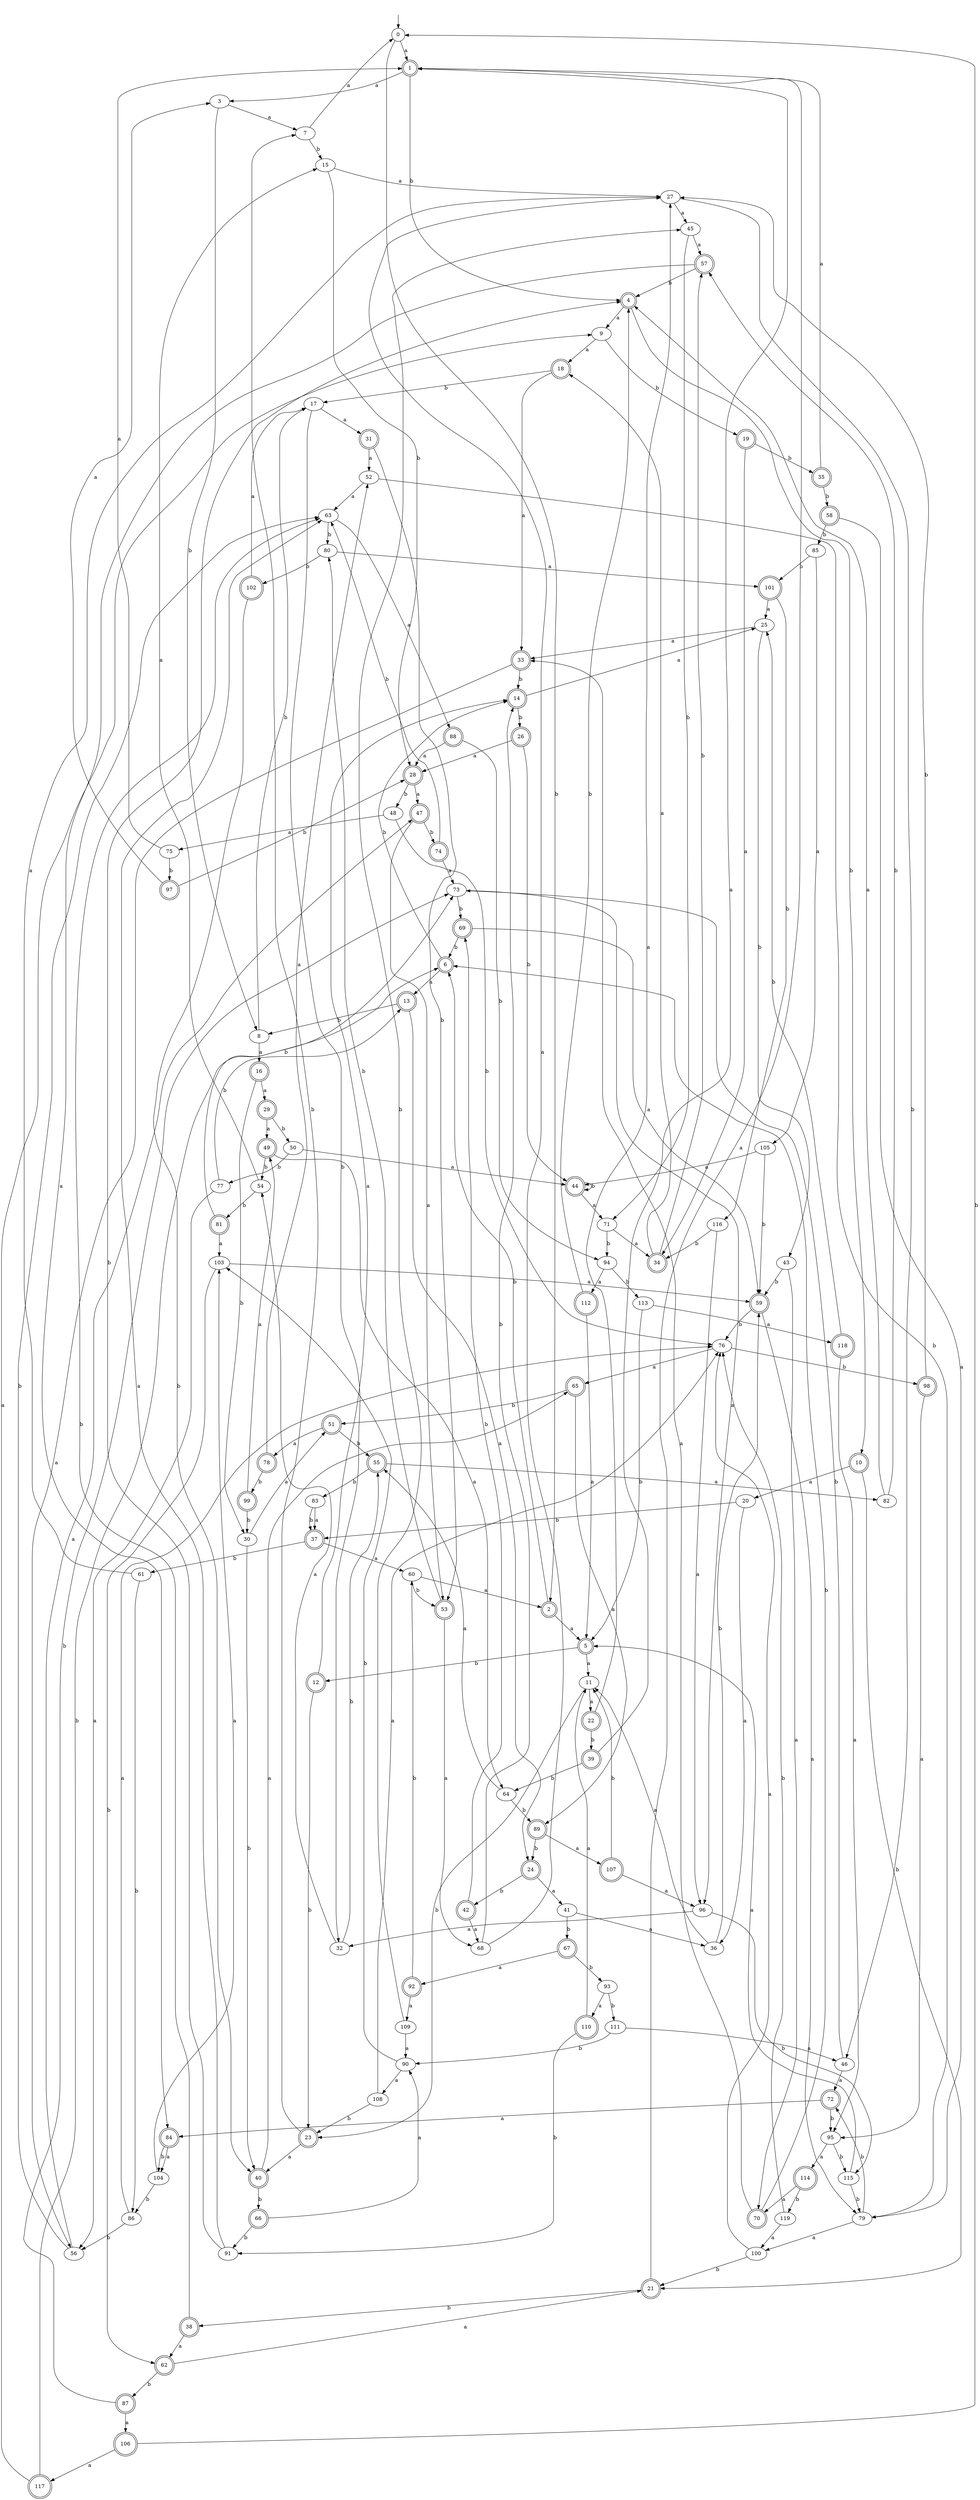 digraph RandomDFA {
  __start0 [label="", shape=none];
  __start0 -> 0 [label=""];
  0 [shape=circle]
  0 -> 1 [label="a"]
  0 -> 2 [label="b"]
  1 [shape=doublecircle]
  1 -> 3 [label="a"]
  1 -> 4 [label="b"]
  2 [shape=doublecircle]
  2 -> 5 [label="a"]
  2 -> 6 [label="b"]
  3
  3 -> 7 [label="a"]
  3 -> 8 [label="b"]
  4 [shape=doublecircle]
  4 -> 9 [label="a"]
  4 -> 10 [label="b"]
  5 [shape=doublecircle]
  5 -> 11 [label="a"]
  5 -> 12 [label="b"]
  6 [shape=doublecircle]
  6 -> 13 [label="a"]
  6 -> 14 [label="b"]
  7
  7 -> 0 [label="a"]
  7 -> 15 [label="b"]
  8
  8 -> 16 [label="a"]
  8 -> 17 [label="b"]
  9
  9 -> 18 [label="a"]
  9 -> 19 [label="b"]
  10 [shape=doublecircle]
  10 -> 20 [label="a"]
  10 -> 21 [label="b"]
  11
  11 -> 22 [label="a"]
  11 -> 23 [label="b"]
  12 [shape=doublecircle]
  12 -> 14 [label="a"]
  12 -> 23 [label="b"]
  13 [shape=doublecircle]
  13 -> 24 [label="a"]
  13 -> 8 [label="b"]
  14 [shape=doublecircle]
  14 -> 25 [label="a"]
  14 -> 26 [label="b"]
  15
  15 -> 27 [label="a"]
  15 -> 28 [label="b"]
  16 [shape=doublecircle]
  16 -> 29 [label="a"]
  16 -> 30 [label="b"]
  17
  17 -> 31 [label="a"]
  17 -> 32 [label="b"]
  18 [shape=doublecircle]
  18 -> 33 [label="a"]
  18 -> 17 [label="b"]
  19 [shape=doublecircle]
  19 -> 34 [label="a"]
  19 -> 35 [label="b"]
  20
  20 -> 36 [label="a"]
  20 -> 37 [label="b"]
  21 [shape=doublecircle]
  21 -> 1 [label="a"]
  21 -> 38 [label="b"]
  22 [shape=doublecircle]
  22 -> 27 [label="a"]
  22 -> 39 [label="b"]
  23 [shape=doublecircle]
  23 -> 40 [label="a"]
  23 -> 7 [label="b"]
  24 [shape=doublecircle]
  24 -> 41 [label="a"]
  24 -> 42 [label="b"]
  25
  25 -> 33 [label="a"]
  25 -> 43 [label="b"]
  26 [shape=doublecircle]
  26 -> 28 [label="a"]
  26 -> 44 [label="b"]
  27
  27 -> 45 [label="a"]
  27 -> 46 [label="b"]
  28 [shape=doublecircle]
  28 -> 47 [label="a"]
  28 -> 48 [label="b"]
  29 [shape=doublecircle]
  29 -> 49 [label="a"]
  29 -> 50 [label="b"]
  30
  30 -> 51 [label="a"]
  30 -> 40 [label="b"]
  31 [shape=doublecircle]
  31 -> 52 [label="a"]
  31 -> 53 [label="b"]
  32
  32 -> 54 [label="a"]
  32 -> 55 [label="b"]
  33 [shape=doublecircle]
  33 -> 56 [label="a"]
  33 -> 14 [label="b"]
  34 [shape=doublecircle]
  34 -> 18 [label="a"]
  34 -> 57 [label="b"]
  35 [shape=doublecircle]
  35 -> 1 [label="a"]
  35 -> 58 [label="b"]
  36
  36 -> 11 [label="a"]
  36 -> 59 [label="b"]
  37 [shape=doublecircle]
  37 -> 60 [label="a"]
  37 -> 61 [label="b"]
  38 [shape=doublecircle]
  38 -> 62 [label="a"]
  38 -> 63 [label="b"]
  39 [shape=doublecircle]
  39 -> 1 [label="a"]
  39 -> 64 [label="b"]
  40 [shape=doublecircle]
  40 -> 65 [label="a"]
  40 -> 66 [label="b"]
  41
  41 -> 36 [label="a"]
  41 -> 67 [label="b"]
  42 [shape=doublecircle]
  42 -> 68 [label="a"]
  42 -> 69 [label="b"]
  43
  43 -> 70 [label="a"]
  43 -> 59 [label="b"]
  44 [shape=doublecircle]
  44 -> 71 [label="a"]
  44 -> 44 [label="b"]
  45
  45 -> 57 [label="a"]
  45 -> 71 [label="b"]
  46
  46 -> 72 [label="a"]
  46 -> 73 [label="b"]
  47 [shape=doublecircle]
  47 -> 53 [label="a"]
  47 -> 74 [label="b"]
  48
  48 -> 75 [label="a"]
  48 -> 76 [label="b"]
  49 [shape=doublecircle]
  49 -> 64 [label="a"]
  49 -> 54 [label="b"]
  50
  50 -> 44 [label="a"]
  50 -> 77 [label="b"]
  51 [shape=doublecircle]
  51 -> 78 [label="a"]
  51 -> 55 [label="b"]
  52
  52 -> 63 [label="a"]
  52 -> 79 [label="b"]
  53 [shape=doublecircle]
  53 -> 68 [label="a"]
  53 -> 80 [label="b"]
  54
  54 -> 15 [label="a"]
  54 -> 81 [label="b"]
  55 [shape=doublecircle]
  55 -> 82 [label="a"]
  55 -> 83 [label="b"]
  56
  56 -> 47 [label="a"]
  56 -> 63 [label="b"]
  57 [shape=doublecircle]
  57 -> 84 [label="a"]
  57 -> 4 [label="b"]
  58 [shape=doublecircle]
  58 -> 79 [label="a"]
  58 -> 85 [label="b"]
  59 [shape=doublecircle]
  59 -> 79 [label="a"]
  59 -> 76 [label="b"]
  60
  60 -> 2 [label="a"]
  60 -> 53 [label="b"]
  61
  61 -> 27 [label="a"]
  61 -> 86 [label="b"]
  62 [shape=doublecircle]
  62 -> 21 [label="a"]
  62 -> 87 [label="b"]
  63
  63 -> 88 [label="a"]
  63 -> 80 [label="b"]
  64
  64 -> 55 [label="a"]
  64 -> 89 [label="b"]
  65 [shape=doublecircle]
  65 -> 89 [label="a"]
  65 -> 51 [label="b"]
  66 [shape=doublecircle]
  66 -> 90 [label="a"]
  66 -> 91 [label="b"]
  67 [shape=doublecircle]
  67 -> 92 [label="a"]
  67 -> 93 [label="b"]
  68
  68 -> 27 [label="a"]
  68 -> 14 [label="b"]
  69 [shape=doublecircle]
  69 -> 59 [label="a"]
  69 -> 6 [label="b"]
  70 [shape=doublecircle]
  70 -> 33 [label="a"]
  70 -> 6 [label="b"]
  71
  71 -> 34 [label="a"]
  71 -> 94 [label="b"]
  72 [shape=doublecircle]
  72 -> 84 [label="a"]
  72 -> 95 [label="b"]
  73
  73 -> 96 [label="a"]
  73 -> 69 [label="b"]
  74 [shape=doublecircle]
  74 -> 73 [label="a"]
  74 -> 63 [label="b"]
  75
  75 -> 1 [label="a"]
  75 -> 97 [label="b"]
  76
  76 -> 65 [label="a"]
  76 -> 98 [label="b"]
  77
  77 -> 56 [label="a"]
  77 -> 13 [label="b"]
  78 [shape=doublecircle]
  78 -> 52 [label="a"]
  78 -> 99 [label="b"]
  79
  79 -> 100 [label="a"]
  79 -> 72 [label="b"]
  80
  80 -> 101 [label="a"]
  80 -> 102 [label="b"]
  81 [shape=doublecircle]
  81 -> 103 [label="a"]
  81 -> 73 [label="b"]
  82
  82 -> 4 [label="a"]
  82 -> 57 [label="b"]
  83
  83 -> 37 [label="a"]
  83 -> 37 [label="b"]
  84 [shape=doublecircle]
  84 -> 104 [label="a"]
  84 -> 104 [label="b"]
  85
  85 -> 105 [label="a"]
  85 -> 101 [label="b"]
  86
  86 -> 76 [label="a"]
  86 -> 56 [label="b"]
  87 [shape=doublecircle]
  87 -> 106 [label="a"]
  87 -> 73 [label="b"]
  88 [shape=doublecircle]
  88 -> 28 [label="a"]
  88 -> 94 [label="b"]
  89 [shape=doublecircle]
  89 -> 107 [label="a"]
  89 -> 24 [label="b"]
  90
  90 -> 108 [label="a"]
  90 -> 103 [label="b"]
  91
  91 -> 63 [label="a"]
  91 -> 4 [label="b"]
  92 [shape=doublecircle]
  92 -> 109 [label="a"]
  92 -> 60 [label="b"]
  93
  93 -> 110 [label="a"]
  93 -> 111 [label="b"]
  94
  94 -> 112 [label="a"]
  94 -> 113 [label="b"]
  95
  95 -> 114 [label="a"]
  95 -> 115 [label="b"]
  96
  96 -> 32 [label="a"]
  96 -> 115 [label="b"]
  97 [shape=doublecircle]
  97 -> 3 [label="a"]
  97 -> 28 [label="b"]
  98 [shape=doublecircle]
  98 -> 95 [label="a"]
  98 -> 27 [label="b"]
  99 [shape=doublecircle]
  99 -> 49 [label="a"]
  99 -> 30 [label="b"]
  100
  100 -> 76 [label="a"]
  100 -> 21 [label="b"]
  101 [shape=doublecircle]
  101 -> 25 [label="a"]
  101 -> 116 [label="b"]
  102 [shape=doublecircle]
  102 -> 17 [label="a"]
  102 -> 40 [label="b"]
  103
  103 -> 59 [label="a"]
  103 -> 62 [label="b"]
  104
  104 -> 103 [label="a"]
  104 -> 86 [label="b"]
  105
  105 -> 44 [label="a"]
  105 -> 59 [label="b"]
  106 [shape=doublecircle]
  106 -> 117 [label="a"]
  106 -> 0 [label="b"]
  107 [shape=doublecircle]
  107 -> 96 [label="a"]
  107 -> 11 [label="b"]
  108
  108 -> 76 [label="a"]
  108 -> 23 [label="b"]
  109
  109 -> 90 [label="a"]
  109 -> 45 [label="b"]
  110 [shape=doublecircle]
  110 -> 11 [label="a"]
  110 -> 91 [label="b"]
  111
  111 -> 46 [label="a"]
  111 -> 90 [label="b"]
  112 [shape=doublecircle]
  112 -> 5 [label="a"]
  112 -> 4 [label="b"]
  113
  113 -> 118 [label="a"]
  113 -> 5 [label="b"]
  114 [shape=doublecircle]
  114 -> 70 [label="a"]
  114 -> 119 [label="b"]
  115
  115 -> 5 [label="a"]
  115 -> 79 [label="b"]
  116
  116 -> 96 [label="a"]
  116 -> 34 [label="b"]
  117 [shape=doublecircle]
  117 -> 9 [label="a"]
  117 -> 6 [label="b"]
  118 [shape=doublecircle]
  118 -> 95 [label="a"]
  118 -> 25 [label="b"]
  119
  119 -> 100 [label="a"]
  119 -> 76 [label="b"]
}
